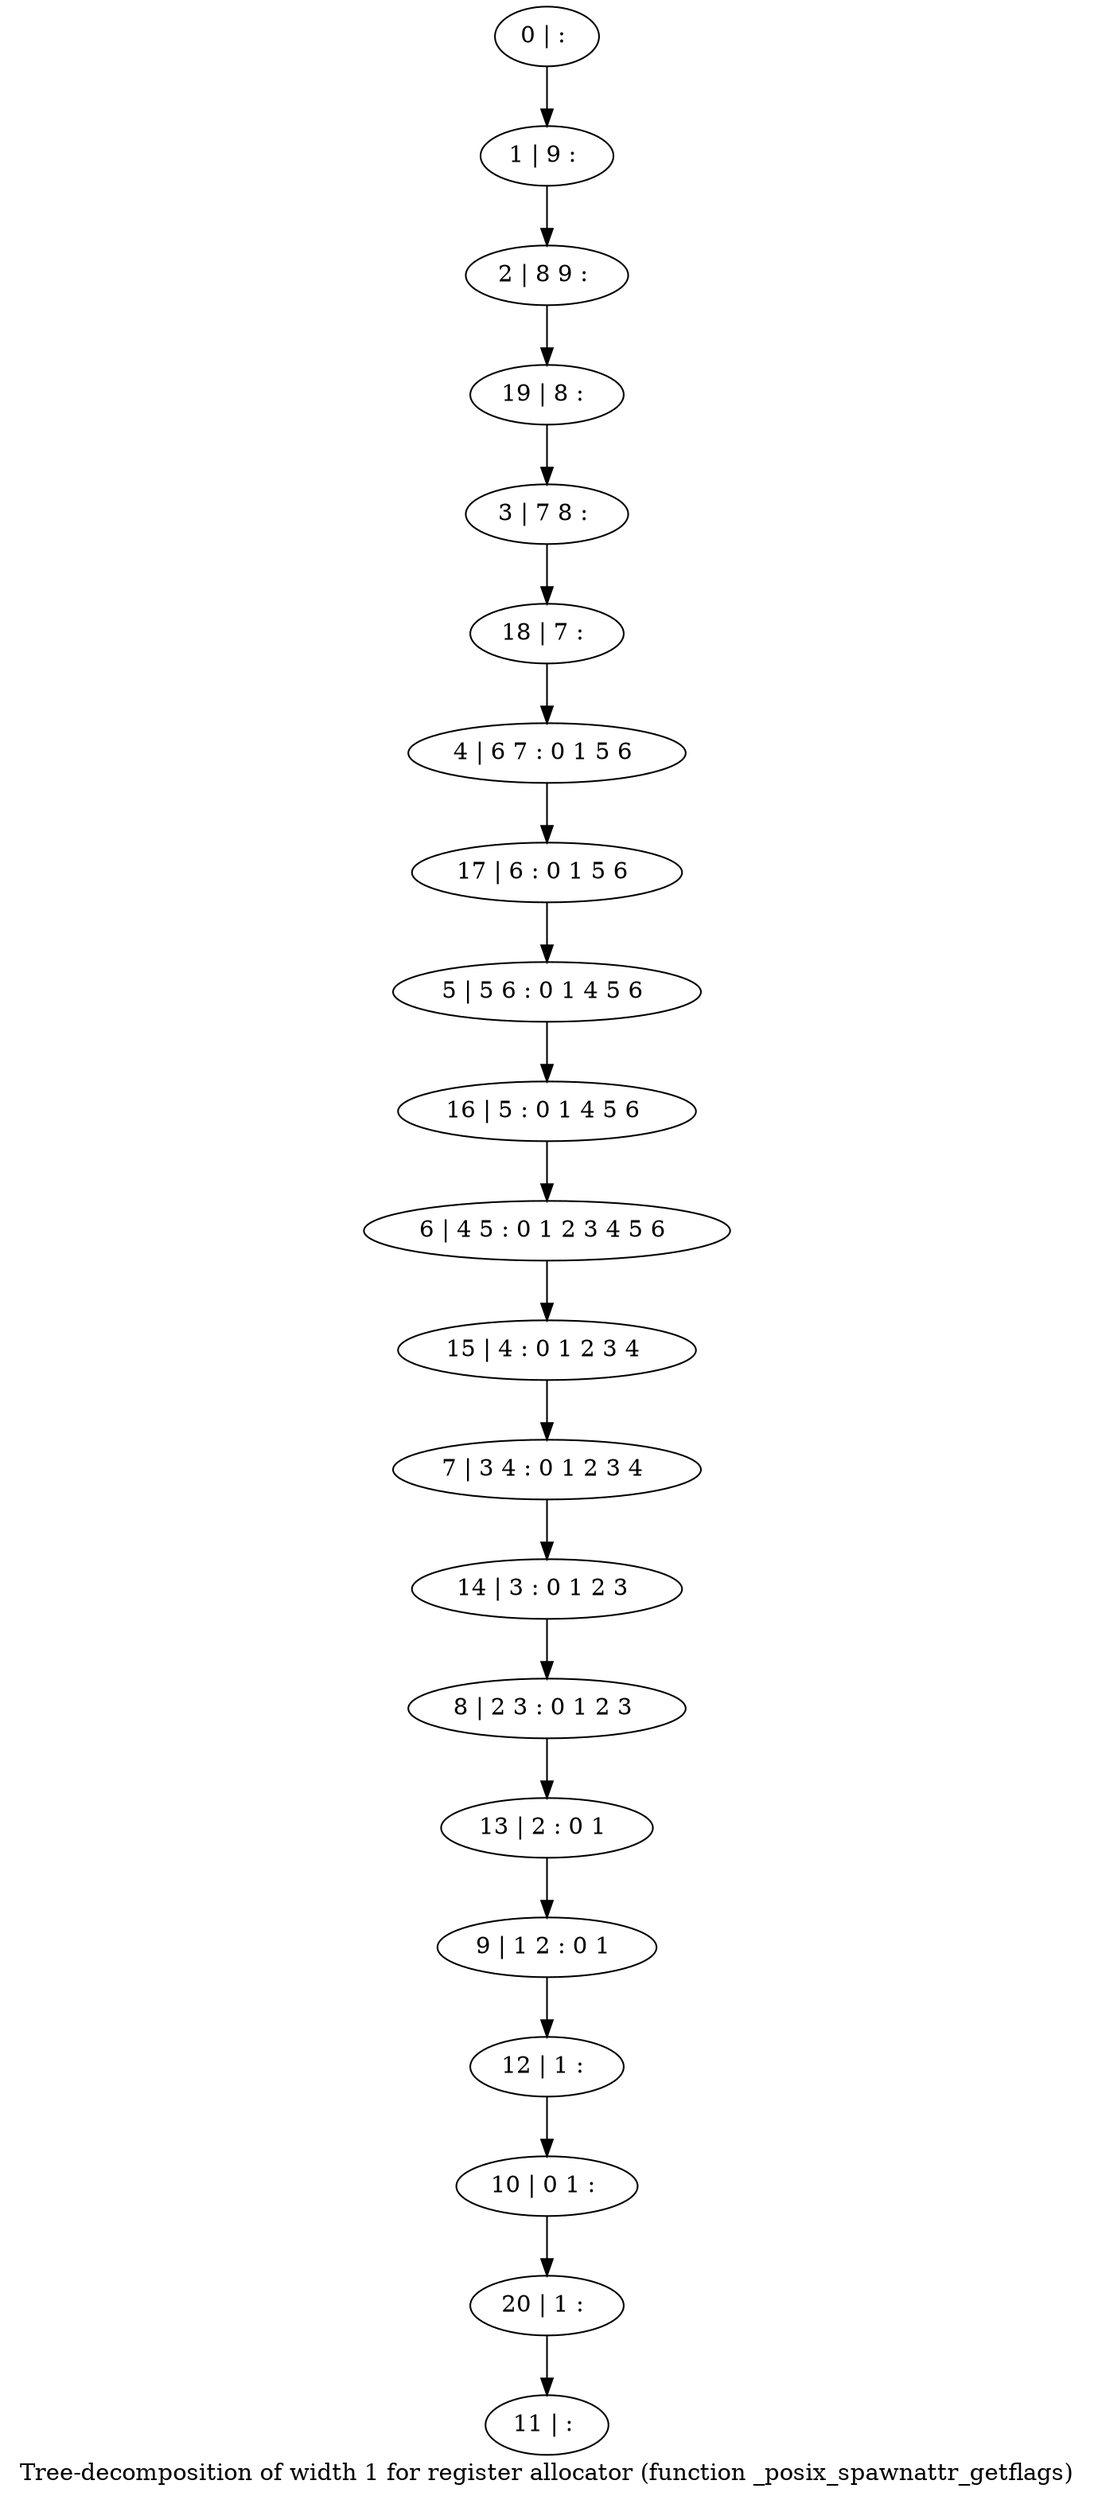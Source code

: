 digraph G {
graph [label="Tree-decomposition of width 1 for register allocator (function _posix_spawnattr_getflags)"]
0[label="0 | : "];
1[label="1 | 9 : "];
2[label="2 | 8 9 : "];
3[label="3 | 7 8 : "];
4[label="4 | 6 7 : 0 1 5 6 "];
5[label="5 | 5 6 : 0 1 4 5 6 "];
6[label="6 | 4 5 : 0 1 2 3 4 5 6 "];
7[label="7 | 3 4 : 0 1 2 3 4 "];
8[label="8 | 2 3 : 0 1 2 3 "];
9[label="9 | 1 2 : 0 1 "];
10[label="10 | 0 1 : "];
11[label="11 | : "];
12[label="12 | 1 : "];
13[label="13 | 2 : 0 1 "];
14[label="14 | 3 : 0 1 2 3 "];
15[label="15 | 4 : 0 1 2 3 4 "];
16[label="16 | 5 : 0 1 4 5 6 "];
17[label="17 | 6 : 0 1 5 6 "];
18[label="18 | 7 : "];
19[label="19 | 8 : "];
20[label="20 | 1 : "];
0->1 ;
1->2 ;
12->10 ;
9->12 ;
13->9 ;
8->13 ;
14->8 ;
7->14 ;
15->7 ;
6->15 ;
16->6 ;
5->16 ;
17->5 ;
4->17 ;
18->4 ;
3->18 ;
19->3 ;
2->19 ;
20->11 ;
10->20 ;
}
